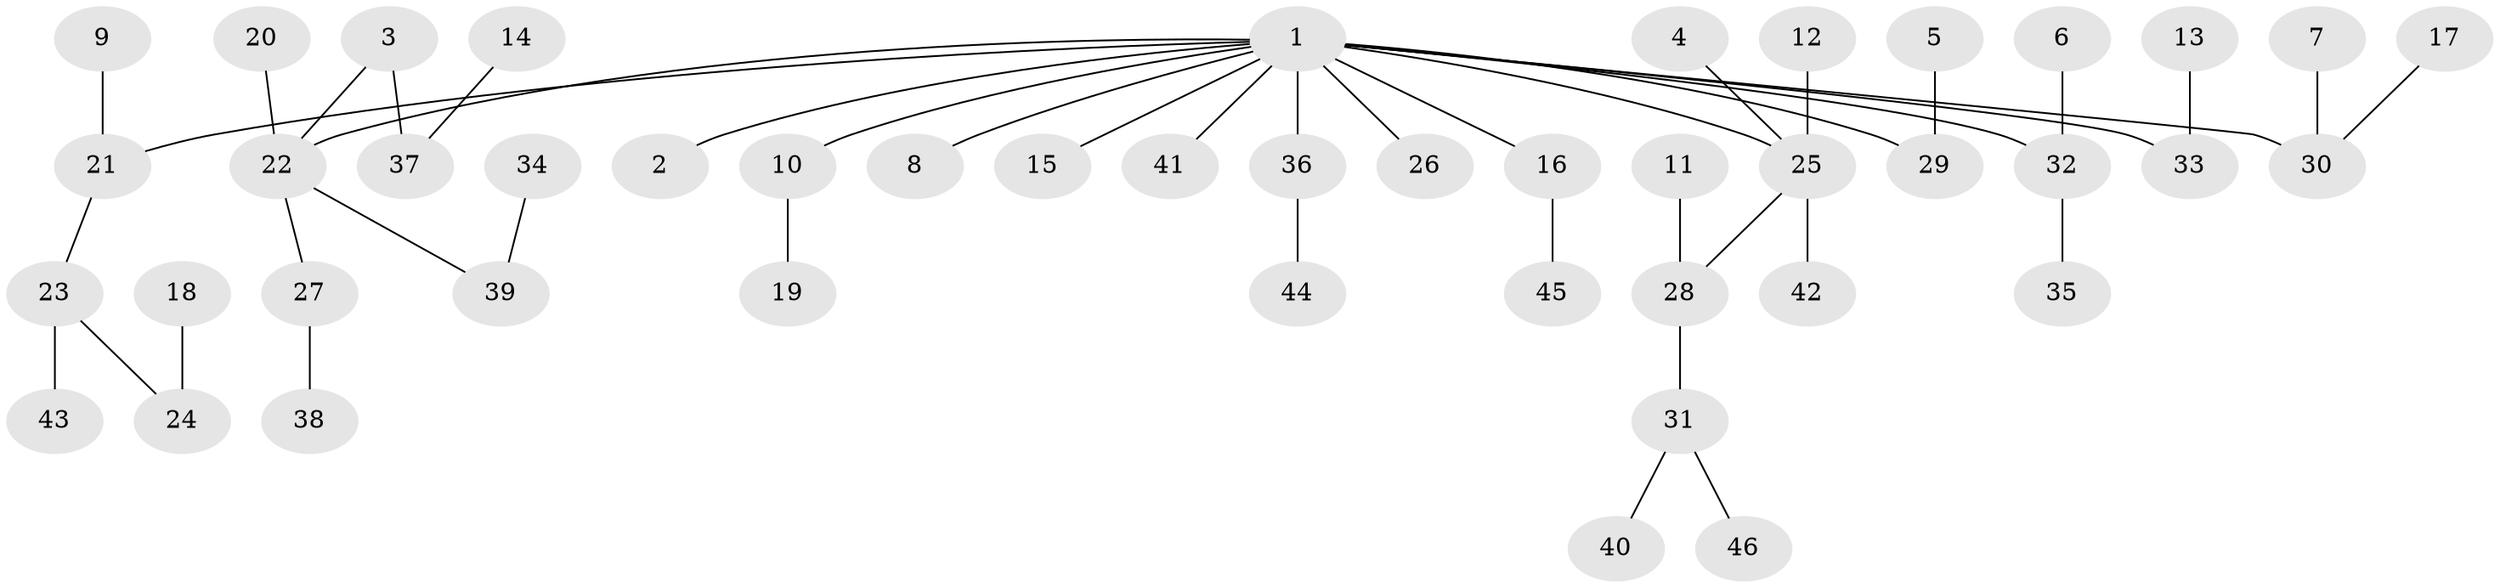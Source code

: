 // original degree distribution, {8: 0.01098901098901099, 6: 0.03296703296703297, 4: 0.07692307692307693, 5: 0.02197802197802198, 1: 0.5274725274725275, 3: 0.08791208791208792, 2: 0.24175824175824176}
// Generated by graph-tools (version 1.1) at 2025/26/03/09/25 03:26:29]
// undirected, 46 vertices, 45 edges
graph export_dot {
graph [start="1"]
  node [color=gray90,style=filled];
  1;
  2;
  3;
  4;
  5;
  6;
  7;
  8;
  9;
  10;
  11;
  12;
  13;
  14;
  15;
  16;
  17;
  18;
  19;
  20;
  21;
  22;
  23;
  24;
  25;
  26;
  27;
  28;
  29;
  30;
  31;
  32;
  33;
  34;
  35;
  36;
  37;
  38;
  39;
  40;
  41;
  42;
  43;
  44;
  45;
  46;
  1 -- 2 [weight=1.0];
  1 -- 8 [weight=1.0];
  1 -- 10 [weight=1.0];
  1 -- 15 [weight=1.0];
  1 -- 16 [weight=1.0];
  1 -- 21 [weight=1.0];
  1 -- 22 [weight=1.0];
  1 -- 25 [weight=1.0];
  1 -- 26 [weight=1.0];
  1 -- 29 [weight=1.0];
  1 -- 30 [weight=1.0];
  1 -- 32 [weight=1.0];
  1 -- 33 [weight=1.0];
  1 -- 36 [weight=1.0];
  1 -- 41 [weight=1.0];
  3 -- 22 [weight=1.0];
  3 -- 37 [weight=1.0];
  4 -- 25 [weight=1.0];
  5 -- 29 [weight=1.0];
  6 -- 32 [weight=1.0];
  7 -- 30 [weight=1.0];
  9 -- 21 [weight=1.0];
  10 -- 19 [weight=1.0];
  11 -- 28 [weight=1.0];
  12 -- 25 [weight=1.0];
  13 -- 33 [weight=1.0];
  14 -- 37 [weight=1.0];
  16 -- 45 [weight=1.0];
  17 -- 30 [weight=1.0];
  18 -- 24 [weight=1.0];
  20 -- 22 [weight=1.0];
  21 -- 23 [weight=1.0];
  22 -- 27 [weight=1.0];
  22 -- 39 [weight=1.0];
  23 -- 24 [weight=1.0];
  23 -- 43 [weight=1.0];
  25 -- 28 [weight=1.0];
  25 -- 42 [weight=1.0];
  27 -- 38 [weight=1.0];
  28 -- 31 [weight=1.0];
  31 -- 40 [weight=1.0];
  31 -- 46 [weight=1.0];
  32 -- 35 [weight=1.0];
  34 -- 39 [weight=1.0];
  36 -- 44 [weight=1.0];
}
